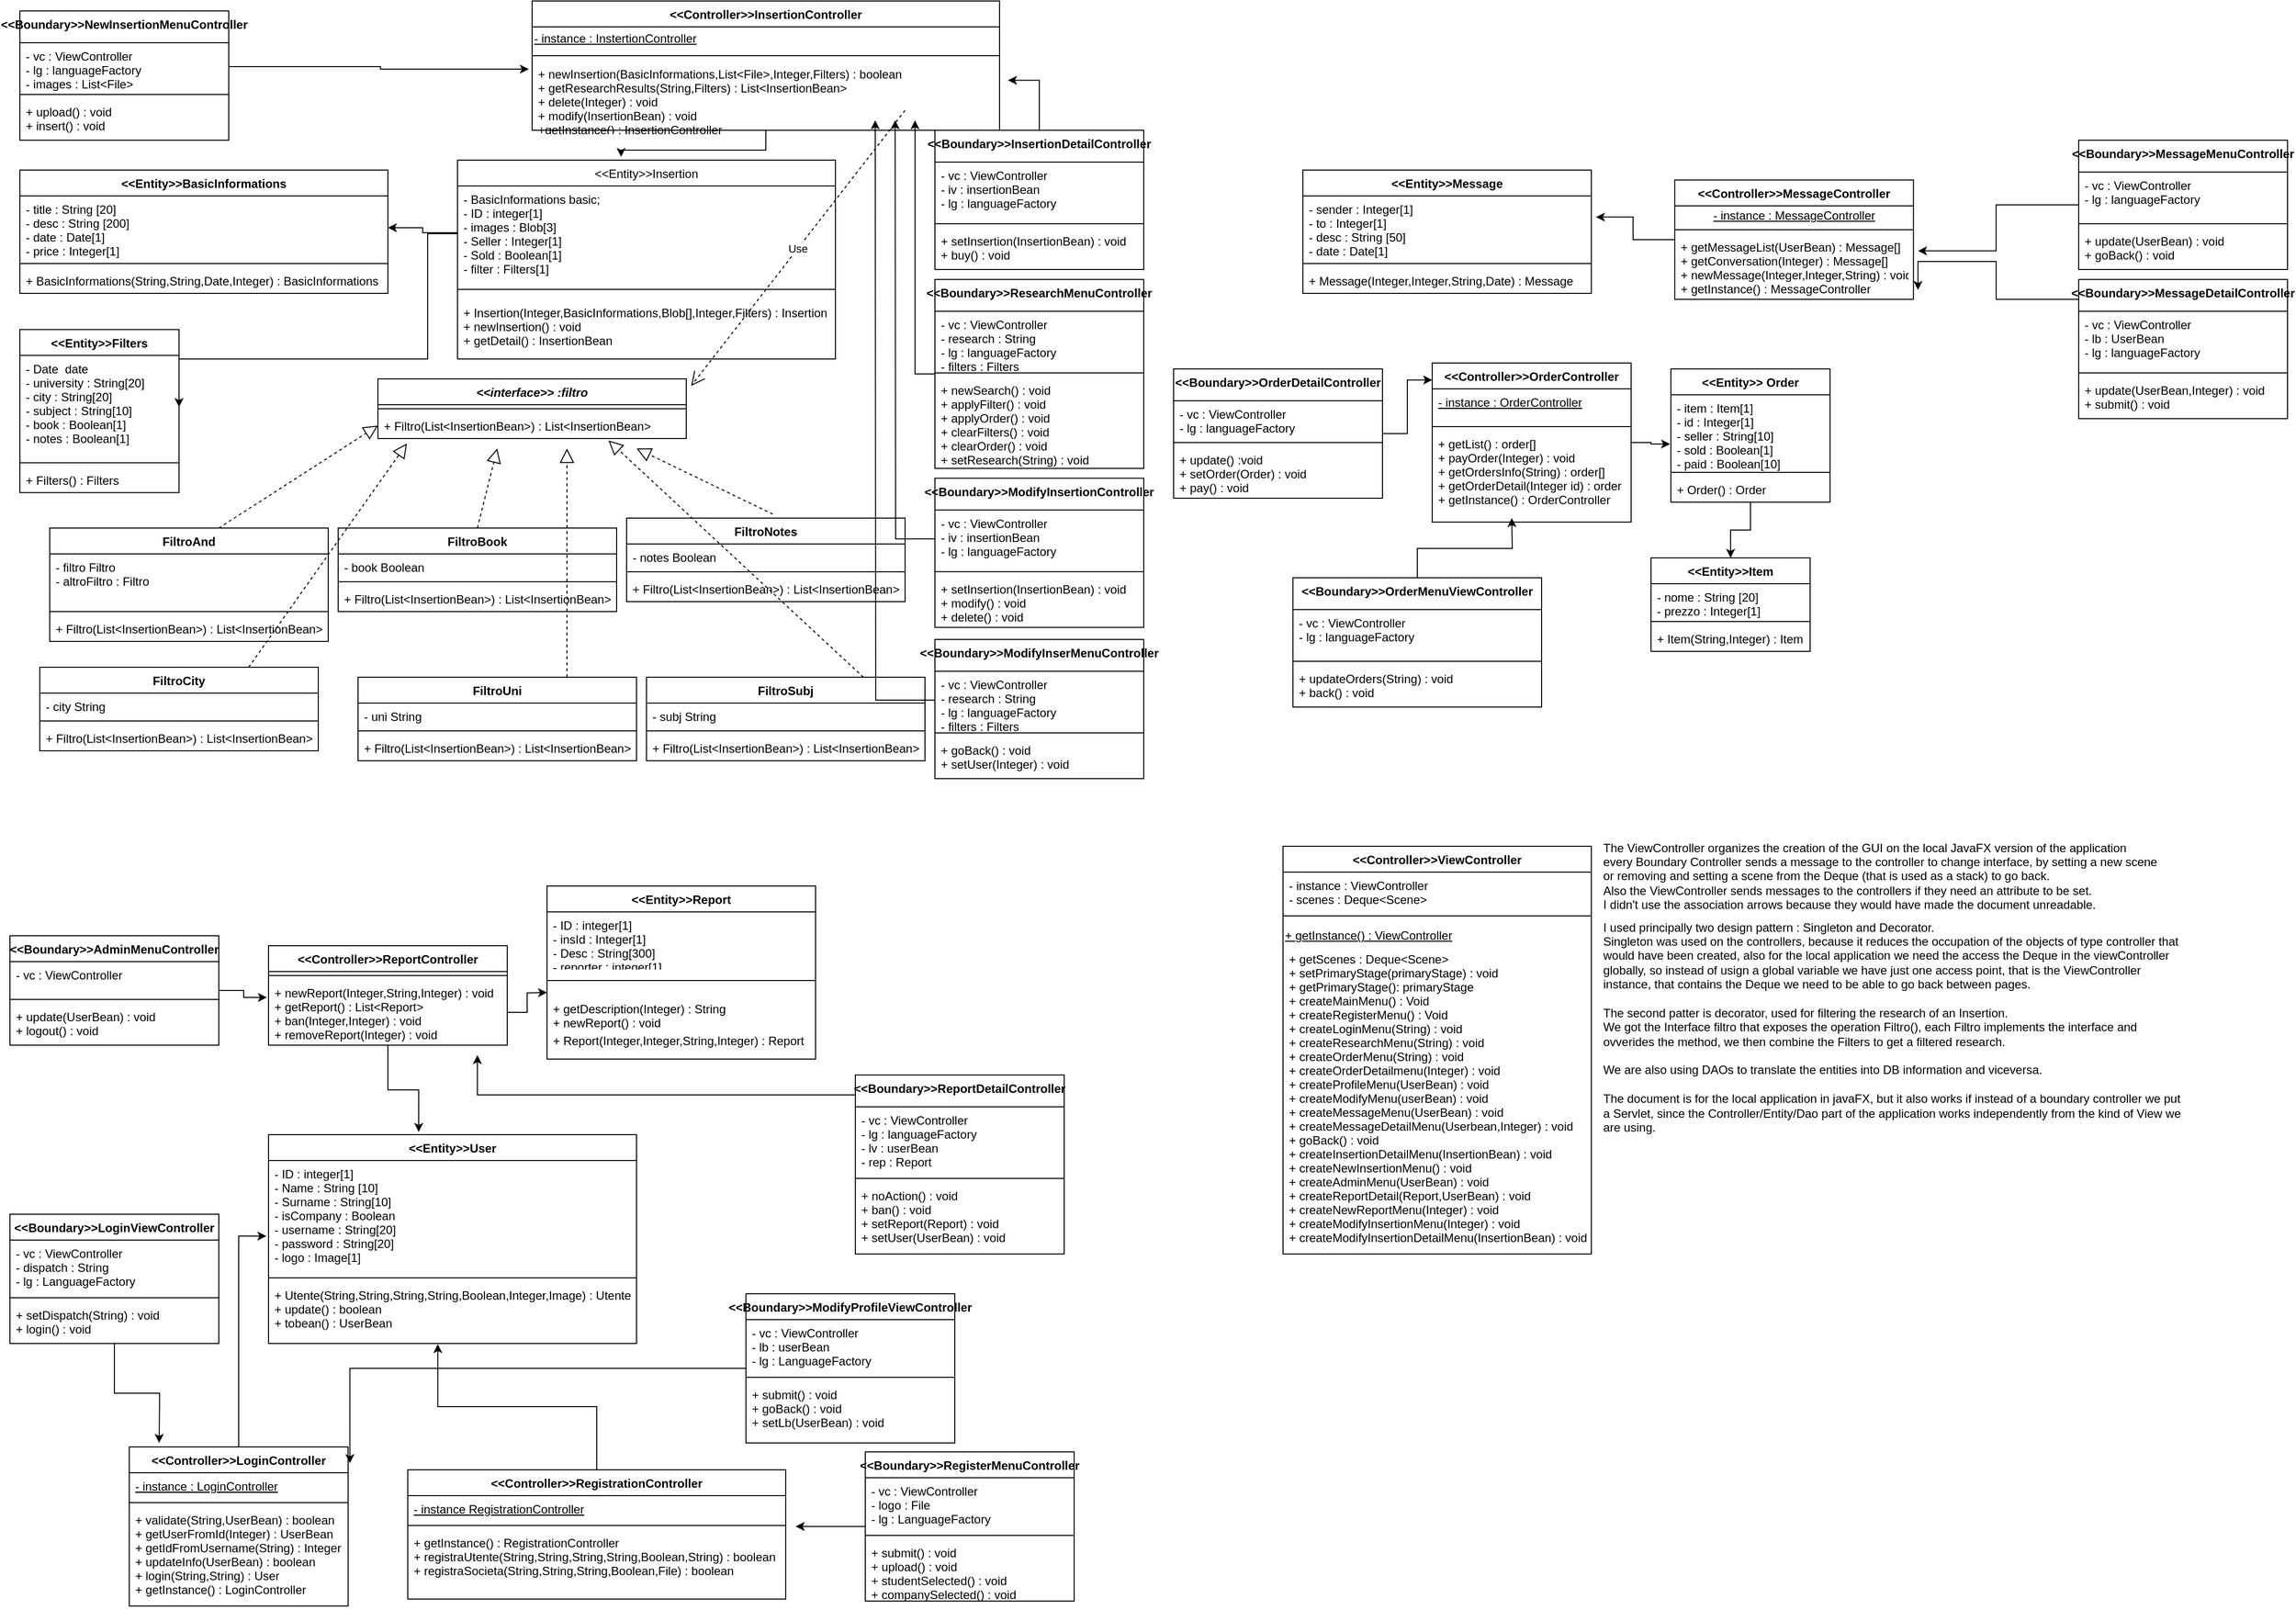 <mxfile version="12.5.3" type="device"><diagram id="Ko339q1GZ9Gst08gcn6Z" name="Page-1"><mxGraphModel dx="1086" dy="806" grid="1" gridSize="10" guides="1" tooltips="1" connect="1" arrows="1" fold="1" page="1" pageScale="1" pageWidth="1169" pageHeight="827" math="0" shadow="0"><root><mxCell id="0"/><mxCell id="1" parent="0"/><mxCell id="-6ls7DOsZusNaXEjjcUE-1" value="&lt;&lt;Entity&gt;&gt;Insertion" style="swimlane;fontStyle=0;childLayout=stackLayout;horizontal=1;startSize=26;fillColor=none;horizontalStack=0;resizeParent=1;resizeParentMax=0;resizeLast=0;collapsible=1;marginBottom=0;" parent="1" vertex="1"><mxGeometry x="460" y="160" width="380" height="200" as="geometry"/></mxCell><mxCell id="-6ls7DOsZusNaXEjjcUE-2" value="- BasicInformations basic;&#10;- ID : integer[1]&#10;- images : Blob[3]&#10;- Seller : Integer[1]&#10;- Sold : Boolean[1]&#10;- filter : Filters[1]" style="text;strokeColor=none;fillColor=none;align=left;verticalAlign=top;spacingLeft=4;spacingRight=4;overflow=hidden;rotatable=0;points=[[0,0.5],[1,0.5]];portConstraint=eastwest;" parent="-6ls7DOsZusNaXEjjcUE-1" vertex="1"><mxGeometry y="26" width="380" height="94" as="geometry"/></mxCell><mxCell id="-6ls7DOsZusNaXEjjcUE-3" value="" style="line;strokeWidth=1;fillColor=none;align=left;verticalAlign=middle;spacingTop=-1;spacingLeft=3;spacingRight=3;rotatable=0;labelPosition=right;points=[];portConstraint=eastwest;" parent="-6ls7DOsZusNaXEjjcUE-1" vertex="1"><mxGeometry y="120" width="380" height="20" as="geometry"/></mxCell><mxCell id="-6ls7DOsZusNaXEjjcUE-4" value="+ Insertion(Integer,BasicInformations,Blob[],Integer,Filters) : Insertion&#10;+ newInsertion() : void&#10;+ getDetail() : InsertionBean" style="text;strokeColor=none;fillColor=none;align=left;verticalAlign=top;spacingLeft=4;spacingRight=4;overflow=hidden;rotatable=0;points=[[0,0.5],[1,0.5]];portConstraint=eastwest;" parent="-6ls7DOsZusNaXEjjcUE-1" vertex="1"><mxGeometry y="140" width="380" height="60" as="geometry"/></mxCell><mxCell id="-6ls7DOsZusNaXEjjcUE-5" value="&lt;&lt;Entity&gt;&gt;User" style="swimlane;fontStyle=1;align=center;verticalAlign=top;childLayout=stackLayout;horizontal=1;startSize=26;horizontalStack=0;resizeParent=1;resizeParentMax=0;resizeLast=0;collapsible=1;marginBottom=0;" parent="1" vertex="1"><mxGeometry x="270" y="1140" width="370" height="210" as="geometry"/></mxCell><mxCell id="-6ls7DOsZusNaXEjjcUE-6" value="- ID : integer[1]&#10;- Name : String [10]&#10;- Surname : String[10]&#10;- isCompany : Boolean&#10;- username : String[20]&#10;- password : String[20]&#10;- logo : Image[1]" style="text;strokeColor=none;fillColor=none;align=left;verticalAlign=top;spacingLeft=4;spacingRight=4;overflow=hidden;rotatable=0;points=[[0,0.5],[1,0.5]];portConstraint=eastwest;" parent="-6ls7DOsZusNaXEjjcUE-5" vertex="1"><mxGeometry y="26" width="370" height="114" as="geometry"/></mxCell><mxCell id="-6ls7DOsZusNaXEjjcUE-7" value="" style="line;strokeWidth=1;fillColor=none;align=left;verticalAlign=middle;spacingTop=-1;spacingLeft=3;spacingRight=3;rotatable=0;labelPosition=right;points=[];portConstraint=eastwest;" parent="-6ls7DOsZusNaXEjjcUE-5" vertex="1"><mxGeometry y="140" width="370" height="8" as="geometry"/></mxCell><mxCell id="-6ls7DOsZusNaXEjjcUE-8" value="+ Utente(String,String,String,String,Boolean,Integer,Image) : Utente&#10;+ update() : boolean&#10;+ tobean() : UserBean" style="text;strokeColor=none;fillColor=none;align=left;verticalAlign=top;spacingLeft=4;spacingRight=4;overflow=hidden;rotatable=0;points=[[0,0.5],[1,0.5]];portConstraint=eastwest;" parent="-6ls7DOsZusNaXEjjcUE-5" vertex="1"><mxGeometry y="148" width="370" height="62" as="geometry"/></mxCell><mxCell id="-6ls7DOsZusNaXEjjcUE-9" value="&lt;&lt;Entity&gt;&gt;Report" style="swimlane;fontStyle=1;align=center;verticalAlign=top;childLayout=stackLayout;horizontal=1;startSize=26;horizontalStack=0;resizeParent=1;resizeParentMax=0;resizeLast=0;collapsible=1;marginBottom=0;" parent="1" vertex="1"><mxGeometry x="550" y="890" width="270" height="174" as="geometry"/></mxCell><mxCell id="-6ls7DOsZusNaXEjjcUE-10" value="- ID : integer[1]&#10;- insId : Integer[1]&#10;- Desc : String[300]&#10;- reporter : integer[1]" style="text;strokeColor=none;fillColor=none;align=left;verticalAlign=top;spacingLeft=4;spacingRight=4;overflow=hidden;rotatable=0;points=[[0,0.5],[1,0.5]];portConstraint=eastwest;" parent="-6ls7DOsZusNaXEjjcUE-9" vertex="1"><mxGeometry y="26" width="270" height="54" as="geometry"/></mxCell><mxCell id="-6ls7DOsZusNaXEjjcUE-11" value="" style="line;strokeWidth=1;fillColor=none;align=left;verticalAlign=middle;spacingTop=-1;spacingLeft=3;spacingRight=3;rotatable=0;labelPosition=right;points=[];portConstraint=eastwest;" parent="-6ls7DOsZusNaXEjjcUE-9" vertex="1"><mxGeometry y="80" width="270" height="30" as="geometry"/></mxCell><mxCell id="-6ls7DOsZusNaXEjjcUE-12" value="+ getDescription(Integer) : String&#10;+ newReport() : void" style="text;strokeColor=none;fillColor=none;align=left;verticalAlign=top;spacingLeft=4;spacingRight=4;overflow=hidden;rotatable=0;points=[[0,0.5],[1,0.5]];portConstraint=eastwest;" parent="-6ls7DOsZusNaXEjjcUE-9" vertex="1"><mxGeometry y="110" width="270" height="32" as="geometry"/></mxCell><mxCell id="-6ls7DOsZusNaXEjjcUE-13" value="+ Report(Integer,Integer,String,Integer) : Report" style="text;strokeColor=none;fillColor=none;align=left;verticalAlign=top;spacingLeft=4;spacingRight=4;overflow=hidden;rotatable=0;points=[[0,0.5],[1,0.5]];portConstraint=eastwest;" parent="-6ls7DOsZusNaXEjjcUE-9" vertex="1"><mxGeometry y="142" width="270" height="32" as="geometry"/></mxCell><mxCell id="-6ls7DOsZusNaXEjjcUE-14" value="&lt;&lt;Entity&gt;&gt;BasicInformations" style="swimlane;fontStyle=1;align=center;verticalAlign=top;childLayout=stackLayout;horizontal=1;startSize=26;horizontalStack=0;resizeParent=1;resizeParentMax=0;resizeLast=0;collapsible=1;marginBottom=0;" parent="1" vertex="1"><mxGeometry x="20" y="170" width="370" height="124" as="geometry"/></mxCell><mxCell id="-6ls7DOsZusNaXEjjcUE-15" value="- title : String [20]&#10;- desc : String [200]&#10;- date : Date[1]&#10;- price : Integer[1]" style="text;strokeColor=none;fillColor=none;align=left;verticalAlign=top;spacingLeft=4;spacingRight=4;overflow=hidden;rotatable=0;points=[[0,0.5],[1,0.5]];portConstraint=eastwest;" parent="-6ls7DOsZusNaXEjjcUE-14" vertex="1"><mxGeometry y="26" width="370" height="64" as="geometry"/></mxCell><mxCell id="-6ls7DOsZusNaXEjjcUE-16" value="" style="line;strokeWidth=1;fillColor=none;align=left;verticalAlign=middle;spacingTop=-1;spacingLeft=3;spacingRight=3;rotatable=0;labelPosition=right;points=[];portConstraint=eastwest;" parent="-6ls7DOsZusNaXEjjcUE-14" vertex="1"><mxGeometry y="90" width="370" height="8" as="geometry"/></mxCell><mxCell id="-6ls7DOsZusNaXEjjcUE-17" value="+ BasicInformations(String,String,Date,Integer) : BasicInformations" style="text;strokeColor=none;fillColor=none;align=left;verticalAlign=top;spacingLeft=4;spacingRight=4;overflow=hidden;rotatable=0;points=[[0,0.5],[1,0.5]];portConstraint=eastwest;" parent="-6ls7DOsZusNaXEjjcUE-14" vertex="1"><mxGeometry y="98" width="370" height="26" as="geometry"/></mxCell><mxCell id="-6ls7DOsZusNaXEjjcUE-18" value="&lt;&lt;Entity&gt;&gt;Filters" style="swimlane;fontStyle=1;align=center;verticalAlign=top;childLayout=stackLayout;horizontal=1;startSize=26;horizontalStack=0;resizeParent=1;resizeParentMax=0;resizeLast=0;collapsible=1;marginBottom=0;" parent="1" vertex="1"><mxGeometry x="20" y="330.33" width="160" height="164" as="geometry"/></mxCell><mxCell id="-6ls7DOsZusNaXEjjcUE-19" value="- Date  date&#10;- university : String[20]&#10;- city : String[20]&#10;- subject : String[10]&#10;- book : Boolean[1]&#10;- notes : Boolean[1]" style="text;strokeColor=none;fillColor=none;align=left;verticalAlign=top;spacingLeft=4;spacingRight=4;overflow=hidden;rotatable=0;points=[[0,0.5],[1,0.5]];portConstraint=eastwest;" parent="-6ls7DOsZusNaXEjjcUE-18" vertex="1"><mxGeometry y="26" width="160" height="104" as="geometry"/></mxCell><mxCell id="-6ls7DOsZusNaXEjjcUE-20" value="" style="line;strokeWidth=1;fillColor=none;align=left;verticalAlign=middle;spacingTop=-1;spacingLeft=3;spacingRight=3;rotatable=0;labelPosition=right;points=[];portConstraint=eastwest;" parent="-6ls7DOsZusNaXEjjcUE-18" vertex="1"><mxGeometry y="130" width="160" height="8" as="geometry"/></mxCell><mxCell id="-6ls7DOsZusNaXEjjcUE-21" value="+ Filters() : Filters" style="text;strokeColor=none;fillColor=none;align=left;verticalAlign=top;spacingLeft=4;spacingRight=4;overflow=hidden;rotatable=0;points=[[0,0.5],[1,0.5]];portConstraint=eastwest;" parent="-6ls7DOsZusNaXEjjcUE-18" vertex="1"><mxGeometry y="138" width="160" height="26" as="geometry"/></mxCell><mxCell id="-6ls7DOsZusNaXEjjcUE-22" style="edgeStyle=orthogonalEdgeStyle;rounded=0;orthogonalLoop=1;jettySize=auto;html=1;entryX=0.5;entryY=0;entryDx=0;entryDy=0;" parent="1" source="-6ls7DOsZusNaXEjjcUE-23" target="-6ls7DOsZusNaXEjjcUE-31" edge="1"><mxGeometry relative="1" as="geometry"/></mxCell><mxCell id="-6ls7DOsZusNaXEjjcUE-23" value="&lt;&lt;Entity&gt;&gt; Order" style="swimlane;fontStyle=1;align=center;verticalAlign=top;childLayout=stackLayout;horizontal=1;startSize=26;horizontalStack=0;resizeParent=1;resizeParentMax=0;resizeLast=0;collapsible=1;marginBottom=0;" parent="1" vertex="1"><mxGeometry x="1680" y="370" width="160" height="134" as="geometry"/></mxCell><mxCell id="-6ls7DOsZusNaXEjjcUE-24" value="- item : Item[1]&#10;- id : Integer[1]&#10;- seller : String[10]&#10;- sold : Boolean[1]&#10;- paid : Boolean[10]" style="text;strokeColor=none;fillColor=none;align=left;verticalAlign=top;spacingLeft=4;spacingRight=4;overflow=hidden;rotatable=0;points=[[0,0.5],[1,0.5]];portConstraint=eastwest;" parent="-6ls7DOsZusNaXEjjcUE-23" vertex="1"><mxGeometry y="26" width="160" height="74" as="geometry"/></mxCell><mxCell id="-6ls7DOsZusNaXEjjcUE-25" value="" style="line;strokeWidth=1;fillColor=none;align=left;verticalAlign=middle;spacingTop=-1;spacingLeft=3;spacingRight=3;rotatable=0;labelPosition=right;points=[];portConstraint=eastwest;" parent="-6ls7DOsZusNaXEjjcUE-23" vertex="1"><mxGeometry y="100" width="160" height="8" as="geometry"/></mxCell><mxCell id="-6ls7DOsZusNaXEjjcUE-26" value="+ Order() : Order" style="text;strokeColor=none;fillColor=none;align=left;verticalAlign=top;spacingLeft=4;spacingRight=4;overflow=hidden;rotatable=0;points=[[0,0.5],[1,0.5]];portConstraint=eastwest;" parent="-6ls7DOsZusNaXEjjcUE-23" vertex="1"><mxGeometry y="108" width="160" height="26" as="geometry"/></mxCell><mxCell id="-6ls7DOsZusNaXEjjcUE-27" value="&lt;&lt;Entity&gt;&gt;Message" style="swimlane;fontStyle=1;align=center;verticalAlign=top;childLayout=stackLayout;horizontal=1;startSize=26;horizontalStack=0;resizeParent=1;resizeParentMax=0;resizeLast=0;collapsible=1;marginBottom=0;" parent="1" vertex="1"><mxGeometry x="1310" y="170" width="290" height="124" as="geometry"/></mxCell><mxCell id="-6ls7DOsZusNaXEjjcUE-28" value="- sender : Integer[1]&#10;- to : Integer[1]&#10;- desc : String [50]&#10;- date : Date[1]" style="text;strokeColor=none;fillColor=none;align=left;verticalAlign=top;spacingLeft=4;spacingRight=4;overflow=hidden;rotatable=0;points=[[0,0.5],[1,0.5]];portConstraint=eastwest;" parent="-6ls7DOsZusNaXEjjcUE-27" vertex="1"><mxGeometry y="26" width="290" height="64" as="geometry"/></mxCell><mxCell id="-6ls7DOsZusNaXEjjcUE-29" value="" style="line;strokeWidth=1;fillColor=none;align=left;verticalAlign=middle;spacingTop=-1;spacingLeft=3;spacingRight=3;rotatable=0;labelPosition=right;points=[];portConstraint=eastwest;" parent="-6ls7DOsZusNaXEjjcUE-27" vertex="1"><mxGeometry y="90" width="290" height="8" as="geometry"/></mxCell><mxCell id="-6ls7DOsZusNaXEjjcUE-30" value="+ Message(Integer,Integer,String,Date) : Message" style="text;strokeColor=none;fillColor=none;align=left;verticalAlign=top;spacingLeft=4;spacingRight=4;overflow=hidden;rotatable=0;points=[[0,0.5],[1,0.5]];portConstraint=eastwest;" parent="-6ls7DOsZusNaXEjjcUE-27" vertex="1"><mxGeometry y="98" width="290" height="26" as="geometry"/></mxCell><mxCell id="-6ls7DOsZusNaXEjjcUE-31" value="&lt;&lt;Entity&gt;&gt;Item" style="swimlane;fontStyle=1;align=center;verticalAlign=top;childLayout=stackLayout;horizontal=1;startSize=26;horizontalStack=0;resizeParent=1;resizeParentMax=0;resizeLast=0;collapsible=1;marginBottom=0;" parent="1" vertex="1"><mxGeometry x="1660" y="560" width="160" height="94" as="geometry"/></mxCell><mxCell id="-6ls7DOsZusNaXEjjcUE-32" value="- nome : String [20]&#10;- prezzo : Integer[1]" style="text;strokeColor=none;fillColor=none;align=left;verticalAlign=top;spacingLeft=4;spacingRight=4;overflow=hidden;rotatable=0;points=[[0,0.5],[1,0.5]];portConstraint=eastwest;" parent="-6ls7DOsZusNaXEjjcUE-31" vertex="1"><mxGeometry y="26" width="160" height="34" as="geometry"/></mxCell><mxCell id="-6ls7DOsZusNaXEjjcUE-33" value="" style="line;strokeWidth=1;fillColor=none;align=left;verticalAlign=middle;spacingTop=-1;spacingLeft=3;spacingRight=3;rotatable=0;labelPosition=right;points=[];portConstraint=eastwest;" parent="-6ls7DOsZusNaXEjjcUE-31" vertex="1"><mxGeometry y="60" width="160" height="8" as="geometry"/></mxCell><mxCell id="-6ls7DOsZusNaXEjjcUE-34" value="+ Item(String,Integer) : Item" style="text;strokeColor=none;fillColor=none;align=left;verticalAlign=top;spacingLeft=4;spacingRight=4;overflow=hidden;rotatable=0;points=[[0,0.5],[1,0.5]];portConstraint=eastwest;" parent="-6ls7DOsZusNaXEjjcUE-31" vertex="1"><mxGeometry y="68" width="160" height="26" as="geometry"/></mxCell><mxCell id="-6ls7DOsZusNaXEjjcUE-36" value="&lt;&lt;interface&gt;&gt; :filtro" style="swimlane;fontStyle=3;align=center;verticalAlign=top;childLayout=stackLayout;horizontal=1;startSize=26;horizontalStack=0;resizeParent=1;resizeParentMax=0;resizeLast=0;collapsible=1;marginBottom=0;" parent="1" vertex="1"><mxGeometry x="380" y="380" width="310" height="60" as="geometry"/></mxCell><mxCell id="-6ls7DOsZusNaXEjjcUE-37" value="" style="line;strokeWidth=1;fillColor=none;align=left;verticalAlign=middle;spacingTop=-1;spacingLeft=3;spacingRight=3;rotatable=0;labelPosition=right;points=[];portConstraint=eastwest;" parent="-6ls7DOsZusNaXEjjcUE-36" vertex="1"><mxGeometry y="26" width="310" height="8" as="geometry"/></mxCell><mxCell id="-6ls7DOsZusNaXEjjcUE-38" value="+ Filtro(List&lt;InsertionBean&gt;) : List&lt;InsertionBean&gt;" style="text;strokeColor=none;fillColor=none;align=left;verticalAlign=top;spacingLeft=4;spacingRight=4;overflow=hidden;rotatable=0;points=[[0,0.5],[1,0.5]];portConstraint=eastwest;" parent="-6ls7DOsZusNaXEjjcUE-36" vertex="1"><mxGeometry y="34" width="310" height="26" as="geometry"/></mxCell><mxCell id="-6ls7DOsZusNaXEjjcUE-40" value="FiltroAnd" style="swimlane;fontStyle=1;align=center;verticalAlign=top;childLayout=stackLayout;horizontal=1;startSize=26;horizontalStack=0;resizeParent=1;resizeParentMax=0;resizeLast=0;collapsible=1;marginBottom=0;" parent="1" vertex="1"><mxGeometry x="50" y="530" width="280" height="114" as="geometry"/></mxCell><mxCell id="kYFiYVCzM0GcXdycW0IW-2" value="" style="endArrow=block;dashed=1;endFill=0;endSize=12;html=1;entryX=0;entryY=0.5;entryDx=0;entryDy=0;" parent="-6ls7DOsZusNaXEjjcUE-40" target="-6ls7DOsZusNaXEjjcUE-38" edge="1"><mxGeometry width="160" relative="1" as="geometry"><mxPoint x="170" as="sourcePoint"/><mxPoint x="330" as="targetPoint"/></mxGeometry></mxCell><mxCell id="-6ls7DOsZusNaXEjjcUE-41" value="- filtro Filtro&#10;- altroFiltro : Filtro" style="text;strokeColor=none;fillColor=none;align=left;verticalAlign=top;spacingLeft=4;spacingRight=4;overflow=hidden;rotatable=0;points=[[0,0.5],[1,0.5]];portConstraint=eastwest;" parent="-6ls7DOsZusNaXEjjcUE-40" vertex="1"><mxGeometry y="26" width="280" height="54" as="geometry"/></mxCell><mxCell id="-6ls7DOsZusNaXEjjcUE-42" value="" style="line;strokeWidth=1;fillColor=none;align=left;verticalAlign=middle;spacingTop=-1;spacingLeft=3;spacingRight=3;rotatable=0;labelPosition=right;points=[];portConstraint=eastwest;" parent="-6ls7DOsZusNaXEjjcUE-40" vertex="1"><mxGeometry y="80" width="280" height="8" as="geometry"/></mxCell><mxCell id="-6ls7DOsZusNaXEjjcUE-43" value="+ Filtro(List&lt;InsertionBean&gt;) : List&lt;InsertionBean&gt;" style="text;strokeColor=none;fillColor=none;align=left;verticalAlign=top;spacingLeft=4;spacingRight=4;overflow=hidden;rotatable=0;points=[[0,0.5],[1,0.5]];portConstraint=eastwest;" parent="-6ls7DOsZusNaXEjjcUE-40" vertex="1"><mxGeometry y="88" width="280" height="26" as="geometry"/></mxCell><mxCell id="-6ls7DOsZusNaXEjjcUE-45" value="FiltroBook" style="swimlane;fontStyle=1;align=center;verticalAlign=top;childLayout=stackLayout;horizontal=1;startSize=26;horizontalStack=0;resizeParent=1;resizeParentMax=0;resizeLast=0;collapsible=1;marginBottom=0;" parent="1" vertex="1"><mxGeometry x="340" y="530" width="280" height="84" as="geometry"/></mxCell><mxCell id="-6ls7DOsZusNaXEjjcUE-46" value="- book Boolean" style="text;strokeColor=none;fillColor=none;align=left;verticalAlign=top;spacingLeft=4;spacingRight=4;overflow=hidden;rotatable=0;points=[[0,0.5],[1,0.5]];portConstraint=eastwest;" parent="-6ls7DOsZusNaXEjjcUE-45" vertex="1"><mxGeometry y="26" width="280" height="24" as="geometry"/></mxCell><mxCell id="-6ls7DOsZusNaXEjjcUE-47" value="" style="line;strokeWidth=1;fillColor=none;align=left;verticalAlign=middle;spacingTop=-1;spacingLeft=3;spacingRight=3;rotatable=0;labelPosition=right;points=[];portConstraint=eastwest;" parent="-6ls7DOsZusNaXEjjcUE-45" vertex="1"><mxGeometry y="50" width="280" height="8" as="geometry"/></mxCell><mxCell id="-6ls7DOsZusNaXEjjcUE-48" value="+ Filtro(List&lt;InsertionBean&gt;) : List&lt;InsertionBean&gt;" style="text;strokeColor=none;fillColor=none;align=left;verticalAlign=top;spacingLeft=4;spacingRight=4;overflow=hidden;rotatable=0;points=[[0,0.5],[1,0.5]];portConstraint=eastwest;" parent="-6ls7DOsZusNaXEjjcUE-45" vertex="1"><mxGeometry y="58" width="280" height="26" as="geometry"/></mxCell><mxCell id="-6ls7DOsZusNaXEjjcUE-50" value="FiltroNotes" style="swimlane;fontStyle=1;align=center;verticalAlign=top;childLayout=stackLayout;horizontal=1;startSize=26;horizontalStack=0;resizeParent=1;resizeParentMax=0;resizeLast=0;collapsible=1;marginBottom=0;" parent="1" vertex="1"><mxGeometry x="630" y="520" width="280" height="84" as="geometry"/></mxCell><mxCell id="-6ls7DOsZusNaXEjjcUE-51" value="- notes Boolean" style="text;strokeColor=none;fillColor=none;align=left;verticalAlign=top;spacingLeft=4;spacingRight=4;overflow=hidden;rotatable=0;points=[[0,0.5],[1,0.5]];portConstraint=eastwest;" parent="-6ls7DOsZusNaXEjjcUE-50" vertex="1"><mxGeometry y="26" width="280" height="24" as="geometry"/></mxCell><mxCell id="-6ls7DOsZusNaXEjjcUE-52" value="" style="line;strokeWidth=1;fillColor=none;align=left;verticalAlign=middle;spacingTop=-1;spacingLeft=3;spacingRight=3;rotatable=0;labelPosition=right;points=[];portConstraint=eastwest;" parent="-6ls7DOsZusNaXEjjcUE-50" vertex="1"><mxGeometry y="50" width="280" height="8" as="geometry"/></mxCell><mxCell id="-6ls7DOsZusNaXEjjcUE-53" value="+ Filtro(List&lt;InsertionBean&gt;) : List&lt;InsertionBean&gt;" style="text;strokeColor=none;fillColor=none;align=left;verticalAlign=top;spacingLeft=4;spacingRight=4;overflow=hidden;rotatable=0;points=[[0,0.5],[1,0.5]];portConstraint=eastwest;" parent="-6ls7DOsZusNaXEjjcUE-50" vertex="1"><mxGeometry y="58" width="280" height="26" as="geometry"/></mxCell><mxCell id="-6ls7DOsZusNaXEjjcUE-55" value="FiltroCity" style="swimlane;fontStyle=1;align=center;verticalAlign=top;childLayout=stackLayout;horizontal=1;startSize=26;horizontalStack=0;resizeParent=1;resizeParentMax=0;resizeLast=0;collapsible=1;marginBottom=0;" parent="1" vertex="1"><mxGeometry x="40" y="670" width="280" height="84" as="geometry"/></mxCell><mxCell id="-6ls7DOsZusNaXEjjcUE-56" value="- city String" style="text;strokeColor=none;fillColor=none;align=left;verticalAlign=top;spacingLeft=4;spacingRight=4;overflow=hidden;rotatable=0;points=[[0,0.5],[1,0.5]];portConstraint=eastwest;" parent="-6ls7DOsZusNaXEjjcUE-55" vertex="1"><mxGeometry y="26" width="280" height="24" as="geometry"/></mxCell><mxCell id="-6ls7DOsZusNaXEjjcUE-57" value="" style="line;strokeWidth=1;fillColor=none;align=left;verticalAlign=middle;spacingTop=-1;spacingLeft=3;spacingRight=3;rotatable=0;labelPosition=right;points=[];portConstraint=eastwest;" parent="-6ls7DOsZusNaXEjjcUE-55" vertex="1"><mxGeometry y="50" width="280" height="8" as="geometry"/></mxCell><mxCell id="-6ls7DOsZusNaXEjjcUE-58" value="+ Filtro(List&lt;InsertionBean&gt;) : List&lt;InsertionBean&gt;" style="text;strokeColor=none;fillColor=none;align=left;verticalAlign=top;spacingLeft=4;spacingRight=4;overflow=hidden;rotatable=0;points=[[0,0.5],[1,0.5]];portConstraint=eastwest;" parent="-6ls7DOsZusNaXEjjcUE-55" vertex="1"><mxGeometry y="58" width="280" height="26" as="geometry"/></mxCell><mxCell id="-6ls7DOsZusNaXEjjcUE-60" value="FiltroUni" style="swimlane;fontStyle=1;align=center;verticalAlign=top;childLayout=stackLayout;horizontal=1;startSize=26;horizontalStack=0;resizeParent=1;resizeParentMax=0;resizeLast=0;collapsible=1;marginBottom=0;" parent="1" vertex="1"><mxGeometry x="360" y="680" width="280" height="84" as="geometry"/></mxCell><mxCell id="-6ls7DOsZusNaXEjjcUE-61" value="- uni String" style="text;strokeColor=none;fillColor=none;align=left;verticalAlign=top;spacingLeft=4;spacingRight=4;overflow=hidden;rotatable=0;points=[[0,0.5],[1,0.5]];portConstraint=eastwest;" parent="-6ls7DOsZusNaXEjjcUE-60" vertex="1"><mxGeometry y="26" width="280" height="24" as="geometry"/></mxCell><mxCell id="-6ls7DOsZusNaXEjjcUE-62" value="" style="line;strokeWidth=1;fillColor=none;align=left;verticalAlign=middle;spacingTop=-1;spacingLeft=3;spacingRight=3;rotatable=0;labelPosition=right;points=[];portConstraint=eastwest;" parent="-6ls7DOsZusNaXEjjcUE-60" vertex="1"><mxGeometry y="50" width="280" height="8" as="geometry"/></mxCell><mxCell id="-6ls7DOsZusNaXEjjcUE-63" value="+ Filtro(List&lt;InsertionBean&gt;) : List&lt;InsertionBean&gt;" style="text;strokeColor=none;fillColor=none;align=left;verticalAlign=top;spacingLeft=4;spacingRight=4;overflow=hidden;rotatable=0;points=[[0,0.5],[1,0.5]];portConstraint=eastwest;" parent="-6ls7DOsZusNaXEjjcUE-60" vertex="1"><mxGeometry y="58" width="280" height="26" as="geometry"/></mxCell><mxCell id="-6ls7DOsZusNaXEjjcUE-65" value="FiltroSubj" style="swimlane;fontStyle=1;align=center;verticalAlign=top;childLayout=stackLayout;horizontal=1;startSize=26;horizontalStack=0;resizeParent=1;resizeParentMax=0;resizeLast=0;collapsible=1;marginBottom=0;" parent="1" vertex="1"><mxGeometry x="650" y="680" width="280" height="84" as="geometry"/></mxCell><mxCell id="-6ls7DOsZusNaXEjjcUE-66" value="- subj String" style="text;strokeColor=none;fillColor=none;align=left;verticalAlign=top;spacingLeft=4;spacingRight=4;overflow=hidden;rotatable=0;points=[[0,0.5],[1,0.5]];portConstraint=eastwest;" parent="-6ls7DOsZusNaXEjjcUE-65" vertex="1"><mxGeometry y="26" width="280" height="24" as="geometry"/></mxCell><mxCell id="-6ls7DOsZusNaXEjjcUE-67" value="" style="line;strokeWidth=1;fillColor=none;align=left;verticalAlign=middle;spacingTop=-1;spacingLeft=3;spacingRight=3;rotatable=0;labelPosition=right;points=[];portConstraint=eastwest;" parent="-6ls7DOsZusNaXEjjcUE-65" vertex="1"><mxGeometry y="50" width="280" height="8" as="geometry"/></mxCell><mxCell id="-6ls7DOsZusNaXEjjcUE-68" value="+ Filtro(List&lt;InsertionBean&gt;) : List&lt;InsertionBean&gt;" style="text;strokeColor=none;fillColor=none;align=left;verticalAlign=top;spacingLeft=4;spacingRight=4;overflow=hidden;rotatable=0;points=[[0,0.5],[1,0.5]];portConstraint=eastwest;" parent="-6ls7DOsZusNaXEjjcUE-65" vertex="1"><mxGeometry y="58" width="280" height="26" as="geometry"/></mxCell><mxCell id="-6ls7DOsZusNaXEjjcUE-69" style="edgeStyle=orthogonalEdgeStyle;rounded=0;orthogonalLoop=1;jettySize=auto;html=1;entryX=0.433;entryY=-0.016;entryDx=0;entryDy=0;entryPerimeter=0;" parent="1" source="-6ls7DOsZusNaXEjjcUE-70" target="-6ls7DOsZusNaXEjjcUE-1" edge="1"><mxGeometry relative="1" as="geometry"/></mxCell><mxCell id="-6ls7DOsZusNaXEjjcUE-70" value="&lt;&lt;Controller&gt;&gt;InsertionController" style="swimlane;fontStyle=1;align=center;verticalAlign=top;childLayout=stackLayout;horizontal=1;startSize=26;horizontalStack=0;resizeParent=1;resizeParentMax=0;resizeLast=0;collapsible=1;marginBottom=0;" parent="1" vertex="1"><mxGeometry x="535" width="470" height="130" as="geometry"/></mxCell><mxCell id="JKiNBbIL7mn9H9_ubaqw-3" value="&lt;u&gt;- instance : InstertionController&lt;/u&gt;" style="text;html=1;strokeColor=none;fillColor=none;align=left;verticalAlign=middle;whiteSpace=wrap;rounded=0;" vertex="1" parent="-6ls7DOsZusNaXEjjcUE-70"><mxGeometry y="26" width="470" height="24" as="geometry"/></mxCell><mxCell id="-6ls7DOsZusNaXEjjcUE-71" value="" style="line;strokeWidth=1;fillColor=none;align=left;verticalAlign=middle;spacingTop=-1;spacingLeft=3;spacingRight=3;rotatable=0;labelPosition=right;points=[];portConstraint=eastwest;" parent="-6ls7DOsZusNaXEjjcUE-70" vertex="1"><mxGeometry y="50" width="470" height="10" as="geometry"/></mxCell><mxCell id="-6ls7DOsZusNaXEjjcUE-72" value="+ newInsertion(BasicInformations,List&lt;File&gt;,Integer,Filters) : boolean&#10;+ getResearchResults(String,Filters) : List&lt;InsertionBean&gt;&#10;+ delete(Integer) : void&#10;+ modify(InsertionBean) : void&#10;+getInstance() : InsertionController" style="text;strokeColor=none;fillColor=none;align=left;verticalAlign=top;spacingLeft=4;spacingRight=4;overflow=hidden;rotatable=0;points=[[0,0.5],[1,0.5]];portConstraint=eastwest;fontStyle=0" parent="-6ls7DOsZusNaXEjjcUE-70" vertex="1"><mxGeometry y="60" width="470" height="70" as="geometry"/></mxCell><mxCell id="-6ls7DOsZusNaXEjjcUE-73" style="edgeStyle=orthogonalEdgeStyle;rounded=0;orthogonalLoop=1;jettySize=auto;html=1;entryX=-0.006;entryY=0.667;entryDx=0;entryDy=0;entryPerimeter=0;" parent="1" source="-6ls7DOsZusNaXEjjcUE-74" target="-6ls7DOsZusNaXEjjcUE-6" edge="1"><mxGeometry relative="1" as="geometry"/></mxCell><mxCell id="-6ls7DOsZusNaXEjjcUE-74" value="&lt;&lt;Controller&gt;&gt;LoginController" style="swimlane;fontStyle=1;align=center;verticalAlign=top;childLayout=stackLayout;horizontal=1;startSize=26;horizontalStack=0;resizeParent=1;resizeParentMax=0;resizeLast=0;collapsible=1;marginBottom=0;" parent="1" vertex="1"><mxGeometry x="130" y="1454" width="220" height="160" as="geometry"/></mxCell><mxCell id="-6ls7DOsZusNaXEjjcUE-75" value="- instance : LoginController" style="text;strokeColor=none;fillColor=none;align=left;verticalAlign=top;spacingLeft=4;spacingRight=4;overflow=hidden;rotatable=0;points=[[0,0.5],[1,0.5]];portConstraint=eastwest;fontStyle=4" parent="-6ls7DOsZusNaXEjjcUE-74" vertex="1"><mxGeometry y="26" width="220" height="26" as="geometry"/></mxCell><mxCell id="-6ls7DOsZusNaXEjjcUE-76" value="" style="line;strokeWidth=1;fillColor=none;align=left;verticalAlign=middle;spacingTop=-1;spacingLeft=3;spacingRight=3;rotatable=0;labelPosition=right;points=[];portConstraint=eastwest;" parent="-6ls7DOsZusNaXEjjcUE-74" vertex="1"><mxGeometry y="52" width="220" height="8" as="geometry"/></mxCell><mxCell id="-6ls7DOsZusNaXEjjcUE-77" value="+ validate(String,UserBean) : boolean&#10;+ getUserFromId(Integer) : UserBean&#10;+ getIdFromUsername(String) : Integer&#10;+ updateInfo(UserBean) : boolean&#10;+ login(String,String) : User&#10;+ getInstance() : LoginController" style="text;strokeColor=none;fillColor=none;align=left;verticalAlign=top;spacingLeft=4;spacingRight=4;overflow=hidden;rotatable=0;points=[[0,0.5],[1,0.5]];portConstraint=eastwest;" parent="-6ls7DOsZusNaXEjjcUE-74" vertex="1"><mxGeometry y="60" width="220" height="100" as="geometry"/></mxCell><mxCell id="-6ls7DOsZusNaXEjjcUE-78" style="edgeStyle=orthogonalEdgeStyle;rounded=0;orthogonalLoop=1;jettySize=auto;html=1;entryX=1.016;entryY=0.333;entryDx=0;entryDy=0;entryPerimeter=0;" parent="1" source="-6ls7DOsZusNaXEjjcUE-79" target="-6ls7DOsZusNaXEjjcUE-28" edge="1"><mxGeometry relative="1" as="geometry"/></mxCell><mxCell id="-6ls7DOsZusNaXEjjcUE-79" value="&lt;&lt;Controller&gt;&gt;MessageController" style="swimlane;fontStyle=1;align=center;verticalAlign=top;childLayout=stackLayout;horizontal=1;startSize=26;horizontalStack=0;resizeParent=1;resizeParentMax=0;resizeLast=0;collapsible=1;marginBottom=0;" parent="1" vertex="1"><mxGeometry x="1683.86" y="180" width="240" height="120" as="geometry"/></mxCell><mxCell id="JKiNBbIL7mn9H9_ubaqw-4" value="&lt;u&gt;- instance : MessageController&lt;/u&gt;" style="text;html=1;strokeColor=none;fillColor=none;align=center;verticalAlign=middle;whiteSpace=wrap;rounded=0;" vertex="1" parent="-6ls7DOsZusNaXEjjcUE-79"><mxGeometry y="26" width="240" height="20" as="geometry"/></mxCell><mxCell id="-6ls7DOsZusNaXEjjcUE-80" value="" style="line;strokeWidth=1;fillColor=none;align=left;verticalAlign=middle;spacingTop=-1;spacingLeft=3;spacingRight=3;rotatable=0;labelPosition=right;points=[];portConstraint=eastwest;" parent="-6ls7DOsZusNaXEjjcUE-79" vertex="1"><mxGeometry y="46" width="240" height="8" as="geometry"/></mxCell><mxCell id="-6ls7DOsZusNaXEjjcUE-81" value="+ getMessageList(UserBean) : Message[]&#10;+ getConversation(Integer) : Message[]&#10;+ newMessage(Integer,Integer,String) : void&#10;+ getInstance() : MessageController" style="text;strokeColor=none;fillColor=none;align=left;verticalAlign=top;spacingLeft=4;spacingRight=4;overflow=hidden;rotatable=0;points=[[0,0.5],[1,0.5]];portConstraint=eastwest;" parent="-6ls7DOsZusNaXEjjcUE-79" vertex="1"><mxGeometry y="54" width="240" height="66" as="geometry"/></mxCell><mxCell id="-6ls7DOsZusNaXEjjcUE-82" style="edgeStyle=orthogonalEdgeStyle;rounded=0;orthogonalLoop=1;jettySize=auto;html=1;entryX=-0.005;entryY=0.669;entryDx=0;entryDy=0;entryPerimeter=0;" parent="1" source="-6ls7DOsZusNaXEjjcUE-83" target="-6ls7DOsZusNaXEjjcUE-24" edge="1"><mxGeometry relative="1" as="geometry"/></mxCell><mxCell id="-6ls7DOsZusNaXEjjcUE-83" value="&lt;&lt;Controller&gt;&gt;OrderController" style="swimlane;fontStyle=1;align=center;verticalAlign=top;childLayout=stackLayout;horizontal=1;startSize=26;horizontalStack=0;resizeParent=1;resizeParentMax=0;resizeLast=0;collapsible=1;marginBottom=0;" parent="1" vertex="1"><mxGeometry x="1440" y="364" width="200" height="160" as="geometry"/></mxCell><mxCell id="-6ls7DOsZusNaXEjjcUE-84" value="- instance : OrderController" style="text;strokeColor=none;fillColor=none;align=left;verticalAlign=top;spacingLeft=4;spacingRight=4;overflow=hidden;rotatable=0;points=[[0,0.5],[1,0.5]];portConstraint=eastwest;fontStyle=4" parent="-6ls7DOsZusNaXEjjcUE-83" vertex="1"><mxGeometry y="26" width="200" height="34" as="geometry"/></mxCell><mxCell id="-6ls7DOsZusNaXEjjcUE-85" value="" style="line;strokeWidth=1;fillColor=none;align=left;verticalAlign=middle;spacingTop=-1;spacingLeft=3;spacingRight=3;rotatable=0;labelPosition=right;points=[];portConstraint=eastwest;" parent="-6ls7DOsZusNaXEjjcUE-83" vertex="1"><mxGeometry y="60" width="200" height="8" as="geometry"/></mxCell><mxCell id="-6ls7DOsZusNaXEjjcUE-86" value="+ getList() : order[]&#10;+ payOrder(Integer) : void&#10;+ getOrdersInfo(String) : order[]&#10;+ getOrderDetail(Integer id) : order&#10;+ getInstance() : OrderController" style="text;strokeColor=none;fillColor=none;align=left;verticalAlign=top;spacingLeft=4;spacingRight=4;overflow=hidden;rotatable=0;points=[[0,0.5],[1,0.5]];portConstraint=eastwest;fontStyle=0" parent="-6ls7DOsZusNaXEjjcUE-83" vertex="1"><mxGeometry y="68" width="200" height="92" as="geometry"/></mxCell><mxCell id="-6ls7DOsZusNaXEjjcUE-87" style="edgeStyle=orthogonalEdgeStyle;rounded=0;orthogonalLoop=1;jettySize=auto;html=1;entryX=0.46;entryY=1.01;entryDx=0;entryDy=0;entryPerimeter=0;" parent="1" source="-6ls7DOsZusNaXEjjcUE-88" target="-6ls7DOsZusNaXEjjcUE-8" edge="1"><mxGeometry relative="1" as="geometry"/></mxCell><mxCell id="-6ls7DOsZusNaXEjjcUE-88" value="&lt;&lt;Controller&gt;&gt;RegistrationController" style="swimlane;fontStyle=1;align=center;verticalAlign=top;childLayout=stackLayout;horizontal=1;startSize=26;horizontalStack=0;resizeParent=1;resizeParentMax=0;resizeLast=0;collapsible=1;marginBottom=0;" parent="1" vertex="1"><mxGeometry x="410" y="1477" width="380" height="130" as="geometry"/></mxCell><mxCell id="-6ls7DOsZusNaXEjjcUE-89" value="- instance RegistrationController" style="text;strokeColor=none;fillColor=none;align=left;verticalAlign=top;spacingLeft=4;spacingRight=4;overflow=hidden;rotatable=0;points=[[0,0.5],[1,0.5]];portConstraint=eastwest;fontStyle=4" parent="-6ls7DOsZusNaXEjjcUE-88" vertex="1"><mxGeometry y="26" width="380" height="26" as="geometry"/></mxCell><mxCell id="-6ls7DOsZusNaXEjjcUE-90" value="" style="line;strokeWidth=1;fillColor=none;align=left;verticalAlign=middle;spacingTop=-1;spacingLeft=3;spacingRight=3;rotatable=0;labelPosition=right;points=[];portConstraint=eastwest;" parent="-6ls7DOsZusNaXEjjcUE-88" vertex="1"><mxGeometry y="52" width="380" height="8" as="geometry"/></mxCell><mxCell id="-6ls7DOsZusNaXEjjcUE-91" value="+ getInstance() : RegistrationController&#10;+ registraUtente(String,String,String,String,Boolean,String) : boolean&#10;+ registraSocieta(String,String,String,Boolean,File) : boolean" style="text;strokeColor=none;fillColor=none;align=left;verticalAlign=top;spacingLeft=4;spacingRight=4;overflow=hidden;rotatable=0;points=[[0,0.5],[1,0.5]];portConstraint=eastwest;" parent="-6ls7DOsZusNaXEjjcUE-88" vertex="1"><mxGeometry y="60" width="380" height="70" as="geometry"/></mxCell><mxCell id="-6ls7DOsZusNaXEjjcUE-92" style="edgeStyle=orthogonalEdgeStyle;rounded=0;orthogonalLoop=1;jettySize=auto;html=1;entryX=0.408;entryY=-0.013;entryDx=0;entryDy=0;entryPerimeter=0;" parent="1" source="-6ls7DOsZusNaXEjjcUE-93" target="-6ls7DOsZusNaXEjjcUE-5" edge="1"><mxGeometry relative="1" as="geometry"/></mxCell><mxCell id="-6ls7DOsZusNaXEjjcUE-93" value="&lt;&lt;Controller&gt;&gt;ReportController" style="swimlane;fontStyle=1;align=center;verticalAlign=top;childLayout=stackLayout;horizontal=1;startSize=26;horizontalStack=0;resizeParent=1;resizeParentMax=0;resizeLast=0;collapsible=1;marginBottom=0;" parent="1" vertex="1"><mxGeometry x="270" y="950" width="240" height="100" as="geometry"/></mxCell><mxCell id="-6ls7DOsZusNaXEjjcUE-94" value="" style="line;strokeWidth=1;fillColor=none;align=left;verticalAlign=middle;spacingTop=-1;spacingLeft=3;spacingRight=3;rotatable=0;labelPosition=right;points=[];portConstraint=eastwest;" parent="-6ls7DOsZusNaXEjjcUE-93" vertex="1"><mxGeometry y="26" width="240" height="8" as="geometry"/></mxCell><mxCell id="-6ls7DOsZusNaXEjjcUE-95" value="+ newReport(Integer,String,Integer) : void&#10;+ getReport() : List&lt;Report&gt;&#10;+ ban(Integer,Integer) : void&#10;+ removeReport(Integer) : void" style="text;strokeColor=none;fillColor=none;align=left;verticalAlign=top;spacingLeft=4;spacingRight=4;overflow=hidden;rotatable=0;points=[[0,0.5],[1,0.5]];portConstraint=eastwest;" parent="-6ls7DOsZusNaXEjjcUE-93" vertex="1"><mxGeometry y="34" width="240" height="66" as="geometry"/></mxCell><mxCell id="-6ls7DOsZusNaXEjjcUE-96" style="edgeStyle=orthogonalEdgeStyle;rounded=0;orthogonalLoop=1;jettySize=auto;html=1;" parent="1" source="-6ls7DOsZusNaXEjjcUE-95" edge="1"><mxGeometry relative="1" as="geometry"><mxPoint x="550" y="997" as="targetPoint"/></mxGeometry></mxCell><mxCell id="-6ls7DOsZusNaXEjjcUE-97" style="edgeStyle=orthogonalEdgeStyle;rounded=0;orthogonalLoop=1;jettySize=auto;html=1;entryX=1;entryY=0.5;entryDx=0;entryDy=0;" parent="1" source="-6ls7DOsZusNaXEjjcUE-2" target="-6ls7DOsZusNaXEjjcUE-15" edge="1"><mxGeometry relative="1" as="geometry"/></mxCell><mxCell id="-6ls7DOsZusNaXEjjcUE-98" style="edgeStyle=orthogonalEdgeStyle;rounded=0;orthogonalLoop=1;jettySize=auto;html=1;entryX=1;entryY=0.5;entryDx=0;entryDy=0;" parent="1" source="-6ls7DOsZusNaXEjjcUE-2" target="-6ls7DOsZusNaXEjjcUE-19" edge="1"><mxGeometry relative="1" as="geometry"><Array as="points"><mxPoint x="430" y="234"/><mxPoint x="430" y="360"/><mxPoint x="180" y="360"/></Array></mxGeometry></mxCell><mxCell id="_lGCix6zGaSCI31p31yG-6" style="edgeStyle=orthogonalEdgeStyle;rounded=0;orthogonalLoop=1;jettySize=auto;html=1;" parent="1" source="_lGCix6zGaSCI31p31yG-1" edge="1"><mxGeometry relative="1" as="geometry"><mxPoint x="160" y="1450" as="targetPoint"/></mxGeometry></mxCell><mxCell id="_lGCix6zGaSCI31p31yG-1" value="&lt;&lt;Boundary&gt;&gt;LoginViewController" style="swimlane;fontStyle=1;align=center;verticalAlign=top;childLayout=stackLayout;horizontal=1;startSize=26;horizontalStack=0;resizeParent=1;resizeParentMax=0;resizeLast=0;collapsible=1;marginBottom=0;" parent="1" vertex="1"><mxGeometry x="10" y="1220" width="210" height="130" as="geometry"/></mxCell><mxCell id="_lGCix6zGaSCI31p31yG-2" value="- vc : ViewController&#10;- dispatch : String&#10;- lg : LanguageFactory" style="text;strokeColor=none;fillColor=none;align=left;verticalAlign=top;spacingLeft=4;spacingRight=4;overflow=hidden;rotatable=0;points=[[0,0.5],[1,0.5]];portConstraint=eastwest;" parent="_lGCix6zGaSCI31p31yG-1" vertex="1"><mxGeometry y="26" width="210" height="54" as="geometry"/></mxCell><mxCell id="_lGCix6zGaSCI31p31yG-3" value="" style="line;strokeWidth=1;fillColor=none;align=left;verticalAlign=middle;spacingTop=-1;spacingLeft=3;spacingRight=3;rotatable=0;labelPosition=right;points=[];portConstraint=eastwest;" parent="_lGCix6zGaSCI31p31yG-1" vertex="1"><mxGeometry y="80" width="210" height="8" as="geometry"/></mxCell><mxCell id="_lGCix6zGaSCI31p31yG-4" value="+ setDispatch(String) : void&#10;+ login() : void" style="text;strokeColor=none;fillColor=none;align=left;verticalAlign=top;spacingLeft=4;spacingRight=4;overflow=hidden;rotatable=0;points=[[0,0.5],[1,0.5]];portConstraint=eastwest;" parent="_lGCix6zGaSCI31p31yG-1" vertex="1"><mxGeometry y="88" width="210" height="42" as="geometry"/></mxCell><mxCell id="_lGCix6zGaSCI31p31yG-11" style="edgeStyle=orthogonalEdgeStyle;rounded=0;orthogonalLoop=1;jettySize=auto;html=1;entryX=-0.007;entryY=0.273;entryDx=0;entryDy=0;entryPerimeter=0;" parent="1" source="_lGCix6zGaSCI31p31yG-7" target="-6ls7DOsZusNaXEjjcUE-95" edge="1"><mxGeometry relative="1" as="geometry"/></mxCell><mxCell id="_lGCix6zGaSCI31p31yG-7" value="&lt;&lt;Boundary&gt;&gt;AdminMenuController" style="swimlane;fontStyle=1;align=center;verticalAlign=top;childLayout=stackLayout;horizontal=1;startSize=26;horizontalStack=0;resizeParent=1;resizeParentMax=0;resizeLast=0;collapsible=1;marginBottom=0;" parent="1" vertex="1"><mxGeometry x="10" y="940" width="210" height="110" as="geometry"/></mxCell><mxCell id="_lGCix6zGaSCI31p31yG-8" value="- vc : ViewController&#10;" style="text;strokeColor=none;fillColor=none;align=left;verticalAlign=top;spacingLeft=4;spacingRight=4;overflow=hidden;rotatable=0;points=[[0,0.5],[1,0.5]];portConstraint=eastwest;" parent="_lGCix6zGaSCI31p31yG-7" vertex="1"><mxGeometry y="26" width="210" height="34" as="geometry"/></mxCell><mxCell id="_lGCix6zGaSCI31p31yG-9" value="" style="line;strokeWidth=1;fillColor=none;align=left;verticalAlign=middle;spacingTop=-1;spacingLeft=3;spacingRight=3;rotatable=0;labelPosition=right;points=[];portConstraint=eastwest;" parent="_lGCix6zGaSCI31p31yG-7" vertex="1"><mxGeometry y="60" width="210" height="8" as="geometry"/></mxCell><mxCell id="_lGCix6zGaSCI31p31yG-10" value="+ update(UserBean) : void&#10;+ logout() : void" style="text;strokeColor=none;fillColor=none;align=left;verticalAlign=top;spacingLeft=4;spacingRight=4;overflow=hidden;rotatable=0;points=[[0,0.5],[1,0.5]];portConstraint=eastwest;" parent="_lGCix6zGaSCI31p31yG-7" vertex="1"><mxGeometry y="68" width="210" height="42" as="geometry"/></mxCell><mxCell id="_lGCix6zGaSCI31p31yG-17" style="edgeStyle=orthogonalEdgeStyle;rounded=0;orthogonalLoop=1;jettySize=auto;html=1;entryX=1.018;entryY=0.282;entryDx=0;entryDy=0;entryPerimeter=0;" parent="1" source="_lGCix6zGaSCI31p31yG-13" target="-6ls7DOsZusNaXEjjcUE-72" edge="1"><mxGeometry relative="1" as="geometry"/></mxCell><mxCell id="_lGCix6zGaSCI31p31yG-13" value="&lt;&lt;Boundary&gt;&gt;InsertionDetailController" style="swimlane;fontStyle=1;align=center;verticalAlign=top;childLayout=stackLayout;horizontal=1;startSize=32;horizontalStack=0;resizeParent=1;resizeParentMax=0;resizeLast=0;collapsible=1;marginBottom=0;" parent="1" vertex="1"><mxGeometry x="940" y="130" width="210" height="140" as="geometry"/></mxCell><mxCell id="_lGCix6zGaSCI31p31yG-14" value="- vc : ViewController&#10;- iv : insertionBean&#10;- lg : languageFactory" style="text;strokeColor=none;fillColor=none;align=left;verticalAlign=top;spacingLeft=4;spacingRight=4;overflow=hidden;rotatable=0;points=[[0,0.5],[1,0.5]];portConstraint=eastwest;" parent="_lGCix6zGaSCI31p31yG-13" vertex="1"><mxGeometry y="32" width="210" height="58" as="geometry"/></mxCell><mxCell id="_lGCix6zGaSCI31p31yG-15" value="" style="line;strokeWidth=1;fillColor=none;align=left;verticalAlign=middle;spacingTop=-1;spacingLeft=3;spacingRight=3;rotatable=0;labelPosition=right;points=[];portConstraint=eastwest;" parent="_lGCix6zGaSCI31p31yG-13" vertex="1"><mxGeometry y="90" width="210" height="8" as="geometry"/></mxCell><mxCell id="_lGCix6zGaSCI31p31yG-16" value="+ setInsertion(InsertionBean) : void&#10;+ buy() : void" style="text;strokeColor=none;fillColor=none;align=left;verticalAlign=top;spacingLeft=4;spacingRight=4;overflow=hidden;rotatable=0;points=[[0,0.5],[1,0.5]];portConstraint=eastwest;" parent="_lGCix6zGaSCI31p31yG-13" vertex="1"><mxGeometry y="98" width="210" height="42" as="geometry"/></mxCell><mxCell id="_lGCix6zGaSCI31p31yG-22" style="edgeStyle=orthogonalEdgeStyle;rounded=0;orthogonalLoop=1;jettySize=auto;html=1;" parent="1" source="_lGCix6zGaSCI31p31yG-18" edge="1"><mxGeometry relative="1" as="geometry"><mxPoint x="920" y="120" as="targetPoint"/><Array as="points"><mxPoint x="920" y="375"/><mxPoint x="920" y="120"/></Array></mxGeometry></mxCell><mxCell id="_lGCix6zGaSCI31p31yG-18" value="&lt;&lt;Boundary&gt;&gt;ResearchMenuController" style="swimlane;fontStyle=1;align=center;verticalAlign=top;childLayout=stackLayout;horizontal=1;startSize=32;horizontalStack=0;resizeParent=1;resizeParentMax=0;resizeLast=0;collapsible=1;marginBottom=0;" parent="1" vertex="1"><mxGeometry x="940" y="280" width="210" height="190" as="geometry"/></mxCell><mxCell id="_lGCix6zGaSCI31p31yG-19" value="- vc : ViewController&#10;- research : String&#10;- lg : languageFactory&#10;- filters : Filters" style="text;strokeColor=none;fillColor=none;align=left;verticalAlign=top;spacingLeft=4;spacingRight=4;overflow=hidden;rotatable=0;points=[[0,0.5],[1,0.5]];portConstraint=eastwest;" parent="_lGCix6zGaSCI31p31yG-18" vertex="1"><mxGeometry y="32" width="210" height="58" as="geometry"/></mxCell><mxCell id="_lGCix6zGaSCI31p31yG-20" value="" style="line;strokeWidth=1;fillColor=none;align=left;verticalAlign=middle;spacingTop=-1;spacingLeft=3;spacingRight=3;rotatable=0;labelPosition=right;points=[];portConstraint=eastwest;" parent="_lGCix6zGaSCI31p31yG-18" vertex="1"><mxGeometry y="90" width="210" height="8" as="geometry"/></mxCell><mxCell id="_lGCix6zGaSCI31p31yG-21" value="+ newSearch() : void&#10;+ applyFilter() : void&#10;+ applyOrder() : void&#10;+ clearFilters() : void&#10;+ clearOrder() : void&#10;+ setResearch(String) : void" style="text;strokeColor=none;fillColor=none;align=left;verticalAlign=top;spacingLeft=4;spacingRight=4;overflow=hidden;rotatable=0;points=[[0,0.5],[1,0.5]];portConstraint=eastwest;" parent="_lGCix6zGaSCI31p31yG-18" vertex="1"><mxGeometry y="98" width="210" height="92" as="geometry"/></mxCell><mxCell id="_lGCix6zGaSCI31p31yG-29" style="edgeStyle=orthogonalEdgeStyle;rounded=0;orthogonalLoop=1;jettySize=auto;html=1;entryX=1.019;entryY=0.262;entryDx=0;entryDy=0;entryPerimeter=0;" parent="1" source="_lGCix6zGaSCI31p31yG-25" target="-6ls7DOsZusNaXEjjcUE-81" edge="1"><mxGeometry relative="1" as="geometry"/></mxCell><mxCell id="_lGCix6zGaSCI31p31yG-25" value="&lt;&lt;Boundary&gt;&gt;MessageMenuController" style="swimlane;fontStyle=1;align=center;verticalAlign=top;childLayout=stackLayout;horizontal=1;startSize=32;horizontalStack=0;resizeParent=1;resizeParentMax=0;resizeLast=0;collapsible=1;marginBottom=0;" parent="1" vertex="1"><mxGeometry x="2090" y="140" width="210" height="130" as="geometry"/></mxCell><mxCell id="_lGCix6zGaSCI31p31yG-26" value="- vc : ViewController&#10;- lg : languageFactory" style="text;strokeColor=none;fillColor=none;align=left;verticalAlign=top;spacingLeft=4;spacingRight=4;overflow=hidden;rotatable=0;points=[[0,0.5],[1,0.5]];portConstraint=eastwest;" parent="_lGCix6zGaSCI31p31yG-25" vertex="1"><mxGeometry y="32" width="210" height="48" as="geometry"/></mxCell><mxCell id="_lGCix6zGaSCI31p31yG-27" value="" style="line;strokeWidth=1;fillColor=none;align=left;verticalAlign=middle;spacingTop=-1;spacingLeft=3;spacingRight=3;rotatable=0;labelPosition=right;points=[];portConstraint=eastwest;" parent="_lGCix6zGaSCI31p31yG-25" vertex="1"><mxGeometry y="80" width="210" height="8" as="geometry"/></mxCell><mxCell id="_lGCix6zGaSCI31p31yG-28" value="+ update(UserBean) : void&#10;+ goBack() : void" style="text;strokeColor=none;fillColor=none;align=left;verticalAlign=top;spacingLeft=4;spacingRight=4;overflow=hidden;rotatable=0;points=[[0,0.5],[1,0.5]];portConstraint=eastwest;" parent="_lGCix6zGaSCI31p31yG-25" vertex="1"><mxGeometry y="88" width="210" height="42" as="geometry"/></mxCell><mxCell id="_lGCix6zGaSCI31p31yG-34" style="edgeStyle=orthogonalEdgeStyle;rounded=0;orthogonalLoop=1;jettySize=auto;html=1;entryX=1.019;entryY=0.857;entryDx=0;entryDy=0;entryPerimeter=0;" parent="1" source="_lGCix6zGaSCI31p31yG-30" target="-6ls7DOsZusNaXEjjcUE-81" edge="1"><mxGeometry relative="1" as="geometry"><Array as="points"><mxPoint x="2007" y="300"/><mxPoint x="2007" y="262"/></Array></mxGeometry></mxCell><mxCell id="_lGCix6zGaSCI31p31yG-30" value="&lt;&lt;Boundary&gt;&gt;MessageDetailController" style="swimlane;fontStyle=1;align=center;verticalAlign=top;childLayout=stackLayout;horizontal=1;startSize=32;horizontalStack=0;resizeParent=1;resizeParentMax=0;resizeLast=0;collapsible=1;marginBottom=0;" parent="1" vertex="1"><mxGeometry x="2090" y="280" width="210" height="140" as="geometry"/></mxCell><mxCell id="_lGCix6zGaSCI31p31yG-31" value="- vc : ViewController&#10;- lb : UserBean&#10;- lg : languageFactory" style="text;strokeColor=none;fillColor=none;align=left;verticalAlign=top;spacingLeft=4;spacingRight=4;overflow=hidden;rotatable=0;points=[[0,0.5],[1,0.5]];portConstraint=eastwest;" parent="_lGCix6zGaSCI31p31yG-30" vertex="1"><mxGeometry y="32" width="210" height="58" as="geometry"/></mxCell><mxCell id="_lGCix6zGaSCI31p31yG-32" value="" style="line;strokeWidth=1;fillColor=none;align=left;verticalAlign=middle;spacingTop=-1;spacingLeft=3;spacingRight=3;rotatable=0;labelPosition=right;points=[];portConstraint=eastwest;" parent="_lGCix6zGaSCI31p31yG-30" vertex="1"><mxGeometry y="90" width="210" height="8" as="geometry"/></mxCell><mxCell id="_lGCix6zGaSCI31p31yG-33" value="+ update(UserBean,Integer) : void&#10;+ submit() : void" style="text;strokeColor=none;fillColor=none;align=left;verticalAlign=top;spacingLeft=4;spacingRight=4;overflow=hidden;rotatable=0;points=[[0,0.5],[1,0.5]];portConstraint=eastwest;" parent="_lGCix6zGaSCI31p31yG-30" vertex="1"><mxGeometry y="98" width="210" height="42" as="geometry"/></mxCell><mxCell id="_lGCix6zGaSCI31p31yG-43" style="edgeStyle=orthogonalEdgeStyle;rounded=0;orthogonalLoop=1;jettySize=auto;html=1;" parent="1" source="_lGCix6zGaSCI31p31yG-35" edge="1"><mxGeometry relative="1" as="geometry"><mxPoint x="1520" y="520" as="targetPoint"/></mxGeometry></mxCell><mxCell id="_lGCix6zGaSCI31p31yG-35" value="&lt;&lt;Boundary&gt;&gt;OrderMenuViewController" style="swimlane;fontStyle=1;align=center;verticalAlign=top;childLayout=stackLayout;horizontal=1;startSize=32;horizontalStack=0;resizeParent=1;resizeParentMax=0;resizeLast=0;collapsible=1;marginBottom=0;" parent="1" vertex="1"><mxGeometry x="1300" y="580" width="250" height="130" as="geometry"/></mxCell><mxCell id="_lGCix6zGaSCI31p31yG-36" value="- vc : ViewController&#10;- lg : languageFactory" style="text;strokeColor=none;fillColor=none;align=left;verticalAlign=top;spacingLeft=4;spacingRight=4;overflow=hidden;rotatable=0;points=[[0,0.5],[1,0.5]];portConstraint=eastwest;" parent="_lGCix6zGaSCI31p31yG-35" vertex="1"><mxGeometry y="32" width="250" height="48" as="geometry"/></mxCell><mxCell id="_lGCix6zGaSCI31p31yG-37" value="" style="line;strokeWidth=1;fillColor=none;align=left;verticalAlign=middle;spacingTop=-1;spacingLeft=3;spacingRight=3;rotatable=0;labelPosition=right;points=[];portConstraint=eastwest;" parent="_lGCix6zGaSCI31p31yG-35" vertex="1"><mxGeometry y="80" width="250" height="8" as="geometry"/></mxCell><mxCell id="_lGCix6zGaSCI31p31yG-38" value="+ updateOrders(String) : void&#10;+ back() : void" style="text;strokeColor=none;fillColor=none;align=left;verticalAlign=top;spacingLeft=4;spacingRight=4;overflow=hidden;rotatable=0;points=[[0,0.5],[1,0.5]];portConstraint=eastwest;" parent="_lGCix6zGaSCI31p31yG-35" vertex="1"><mxGeometry y="88" width="250" height="42" as="geometry"/></mxCell><mxCell id="_lGCix6zGaSCI31p31yG-44" style="edgeStyle=orthogonalEdgeStyle;rounded=0;orthogonalLoop=1;jettySize=auto;html=1;entryX=0;entryY=0.107;entryDx=0;entryDy=0;entryPerimeter=0;" parent="1" source="_lGCix6zGaSCI31p31yG-39" target="-6ls7DOsZusNaXEjjcUE-83" edge="1"><mxGeometry relative="1" as="geometry"/></mxCell><mxCell id="_lGCix6zGaSCI31p31yG-39" value="&lt;&lt;Boundary&gt;&gt;OrderDetailController" style="swimlane;fontStyle=1;align=center;verticalAlign=top;childLayout=stackLayout;horizontal=1;startSize=32;horizontalStack=0;resizeParent=1;resizeParentMax=0;resizeLast=0;collapsible=1;marginBottom=0;" parent="1" vertex="1"><mxGeometry x="1180" y="370" width="210" height="130" as="geometry"/></mxCell><mxCell id="_lGCix6zGaSCI31p31yG-40" value="- vc : ViewController&#10;- lg : languageFactory" style="text;strokeColor=none;fillColor=none;align=left;verticalAlign=top;spacingLeft=4;spacingRight=4;overflow=hidden;rotatable=0;points=[[0,0.5],[1,0.5]];portConstraint=eastwest;" parent="_lGCix6zGaSCI31p31yG-39" vertex="1"><mxGeometry y="32" width="210" height="38" as="geometry"/></mxCell><mxCell id="_lGCix6zGaSCI31p31yG-41" value="" style="line;strokeWidth=1;fillColor=none;align=left;verticalAlign=middle;spacingTop=-1;spacingLeft=3;spacingRight=3;rotatable=0;labelPosition=right;points=[];portConstraint=eastwest;" parent="_lGCix6zGaSCI31p31yG-39" vertex="1"><mxGeometry y="70" width="210" height="8" as="geometry"/></mxCell><mxCell id="_lGCix6zGaSCI31p31yG-42" value="+ update() :void&#10;+ setOrder(Order) : void&#10;+ pay() : void" style="text;strokeColor=none;fillColor=none;align=left;verticalAlign=top;spacingLeft=4;spacingRight=4;overflow=hidden;rotatable=0;points=[[0,0.5],[1,0.5]];portConstraint=eastwest;" parent="_lGCix6zGaSCI31p31yG-39" vertex="1"><mxGeometry y="78" width="210" height="52" as="geometry"/></mxCell><mxCell id="_lGCix6zGaSCI31p31yG-49" style="edgeStyle=orthogonalEdgeStyle;rounded=0;orthogonalLoop=1;jettySize=auto;html=1;" parent="1" source="_lGCix6zGaSCI31p31yG-45" edge="1"><mxGeometry relative="1" as="geometry"><mxPoint x="480" y="1060" as="targetPoint"/><Array as="points"><mxPoint x="480" y="1100"/></Array></mxGeometry></mxCell><mxCell id="_lGCix6zGaSCI31p31yG-45" value="&lt;&lt;Boundary&gt;&gt;ReportDetailController" style="swimlane;fontStyle=1;align=center;verticalAlign=top;childLayout=stackLayout;horizontal=1;startSize=32;horizontalStack=0;resizeParent=1;resizeParentMax=0;resizeLast=0;collapsible=1;marginBottom=0;" parent="1" vertex="1"><mxGeometry x="860" y="1080" width="210" height="180" as="geometry"/></mxCell><mxCell id="_lGCix6zGaSCI31p31yG-46" value="- vc : ViewController&#10;- lg : languageFactory&#10;- lv : userBean&#10;- rep : Report" style="text;strokeColor=none;fillColor=none;align=left;verticalAlign=top;spacingLeft=4;spacingRight=4;overflow=hidden;rotatable=0;points=[[0,0.5],[1,0.5]];portConstraint=eastwest;" parent="_lGCix6zGaSCI31p31yG-45" vertex="1"><mxGeometry y="32" width="210" height="68" as="geometry"/></mxCell><mxCell id="_lGCix6zGaSCI31p31yG-47" value="" style="line;strokeWidth=1;fillColor=none;align=left;verticalAlign=middle;spacingTop=-1;spacingLeft=3;spacingRight=3;rotatable=0;labelPosition=right;points=[];portConstraint=eastwest;" parent="_lGCix6zGaSCI31p31yG-45" vertex="1"><mxGeometry y="100" width="210" height="8" as="geometry"/></mxCell><mxCell id="_lGCix6zGaSCI31p31yG-48" value="+ noAction() : void&#10;+ ban() : void&#10;+ setReport(Report) : void&#10;+ setUser(UserBean) : void" style="text;strokeColor=none;fillColor=none;align=left;verticalAlign=top;spacingLeft=4;spacingRight=4;overflow=hidden;rotatable=0;points=[[0,0.5],[1,0.5]];portConstraint=eastwest;" parent="_lGCix6zGaSCI31p31yG-45" vertex="1"><mxGeometry y="108" width="210" height="72" as="geometry"/></mxCell><mxCell id="_lGCix6zGaSCI31p31yG-54" style="edgeStyle=orthogonalEdgeStyle;rounded=0;orthogonalLoop=1;jettySize=auto;html=1;" parent="1" source="_lGCix6zGaSCI31p31yG-50" edge="1"><mxGeometry relative="1" as="geometry"><mxPoint x="800" y="1534" as="targetPoint"/></mxGeometry></mxCell><mxCell id="_lGCix6zGaSCI31p31yG-50" value="&lt;&lt;Boundary&gt;&gt;RegisterMenuController" style="swimlane;fontStyle=1;align=center;verticalAlign=top;childLayout=stackLayout;horizontal=1;startSize=26;horizontalStack=0;resizeParent=1;resizeParentMax=0;resizeLast=0;collapsible=1;marginBottom=0;" parent="1" vertex="1"><mxGeometry x="870" y="1459" width="210" height="150" as="geometry"/></mxCell><mxCell id="_lGCix6zGaSCI31p31yG-51" value="- vc : ViewController&#10;- logo : File&#10;- lg : LanguageFactory" style="text;strokeColor=none;fillColor=none;align=left;verticalAlign=top;spacingLeft=4;spacingRight=4;overflow=hidden;rotatable=0;points=[[0,0.5],[1,0.5]];portConstraint=eastwest;" parent="_lGCix6zGaSCI31p31yG-50" vertex="1"><mxGeometry y="26" width="210" height="54" as="geometry"/></mxCell><mxCell id="_lGCix6zGaSCI31p31yG-52" value="" style="line;strokeWidth=1;fillColor=none;align=left;verticalAlign=middle;spacingTop=-1;spacingLeft=3;spacingRight=3;rotatable=0;labelPosition=right;points=[];portConstraint=eastwest;" parent="_lGCix6zGaSCI31p31yG-50" vertex="1"><mxGeometry y="80" width="210" height="8" as="geometry"/></mxCell><mxCell id="_lGCix6zGaSCI31p31yG-53" value="+ submit() : void&#10;+ upload() : void&#10;+ studentSelected() : void&#10;+ companySelected() : void" style="text;strokeColor=none;fillColor=none;align=left;verticalAlign=top;spacingLeft=4;spacingRight=4;overflow=hidden;rotatable=0;points=[[0,0.5],[1,0.5]];portConstraint=eastwest;" parent="_lGCix6zGaSCI31p31yG-50" vertex="1"><mxGeometry y="88" width="210" height="62" as="geometry"/></mxCell><mxCell id="_lGCix6zGaSCI31p31yG-56" value="&lt;&lt;Boundary&gt;&gt;NewInsertionMenuController" style="swimlane;fontStyle=1;align=center;verticalAlign=top;childLayout=stackLayout;horizontal=1;startSize=32;horizontalStack=0;resizeParent=1;resizeParentMax=0;resizeLast=0;collapsible=1;marginBottom=0;" parent="1" vertex="1"><mxGeometry x="20" y="10" width="210" height="130" as="geometry"/></mxCell><mxCell id="_lGCix6zGaSCI31p31yG-57" value="- vc : ViewController&#10;- lg : languageFactory&#10;- images : List&lt;File&gt;" style="text;strokeColor=none;fillColor=none;align=left;verticalAlign=top;spacingLeft=4;spacingRight=4;overflow=hidden;rotatable=0;points=[[0,0.5],[1,0.5]];portConstraint=eastwest;" parent="_lGCix6zGaSCI31p31yG-56" vertex="1"><mxGeometry y="32" width="210" height="48" as="geometry"/></mxCell><mxCell id="_lGCix6zGaSCI31p31yG-58" value="" style="line;strokeWidth=1;fillColor=none;align=left;verticalAlign=middle;spacingTop=-1;spacingLeft=3;spacingRight=3;rotatable=0;labelPosition=right;points=[];portConstraint=eastwest;" parent="_lGCix6zGaSCI31p31yG-56" vertex="1"><mxGeometry y="80" width="210" height="8" as="geometry"/></mxCell><mxCell id="_lGCix6zGaSCI31p31yG-59" value="+ upload() : void&#10;+ insert() : void" style="text;strokeColor=none;fillColor=none;align=left;verticalAlign=top;spacingLeft=4;spacingRight=4;overflow=hidden;rotatable=0;points=[[0,0.5],[1,0.5]];portConstraint=eastwest;" parent="_lGCix6zGaSCI31p31yG-56" vertex="1"><mxGeometry y="88" width="210" height="42" as="geometry"/></mxCell><mxCell id="_lGCix6zGaSCI31p31yG-61" style="edgeStyle=orthogonalEdgeStyle;rounded=0;orthogonalLoop=1;jettySize=auto;html=1;entryX=-0.007;entryY=0.122;entryDx=0;entryDy=0;entryPerimeter=0;" parent="1" source="_lGCix6zGaSCI31p31yG-57" target="-6ls7DOsZusNaXEjjcUE-72" edge="1"><mxGeometry relative="1" as="geometry"/></mxCell><mxCell id="_lGCix6zGaSCI31p31yG-66" style="edgeStyle=orthogonalEdgeStyle;rounded=0;orthogonalLoop=1;jettySize=auto;html=1;entryX=1.008;entryY=0.102;entryDx=0;entryDy=0;entryPerimeter=0;" parent="1" source="_lGCix6zGaSCI31p31yG-62" target="-6ls7DOsZusNaXEjjcUE-74" edge="1"><mxGeometry relative="1" as="geometry"/></mxCell><mxCell id="_lGCix6zGaSCI31p31yG-62" value="&lt;&lt;Boundary&gt;&gt;ModifyProfileViewController" style="swimlane;fontStyle=1;align=center;verticalAlign=top;childLayout=stackLayout;horizontal=1;startSize=26;horizontalStack=0;resizeParent=1;resizeParentMax=0;resizeLast=0;collapsible=1;marginBottom=0;" parent="1" vertex="1"><mxGeometry x="750" y="1300" width="210" height="150" as="geometry"/></mxCell><mxCell id="_lGCix6zGaSCI31p31yG-63" value="- vc : ViewController&#10;- lb : userBean&#10;- lg : LanguageFactory" style="text;strokeColor=none;fillColor=none;align=left;verticalAlign=top;spacingLeft=4;spacingRight=4;overflow=hidden;rotatable=0;points=[[0,0.5],[1,0.5]];portConstraint=eastwest;" parent="_lGCix6zGaSCI31p31yG-62" vertex="1"><mxGeometry y="26" width="210" height="54" as="geometry"/></mxCell><mxCell id="_lGCix6zGaSCI31p31yG-64" value="" style="line;strokeWidth=1;fillColor=none;align=left;verticalAlign=middle;spacingTop=-1;spacingLeft=3;spacingRight=3;rotatable=0;labelPosition=right;points=[];portConstraint=eastwest;" parent="_lGCix6zGaSCI31p31yG-62" vertex="1"><mxGeometry y="80" width="210" height="8" as="geometry"/></mxCell><mxCell id="_lGCix6zGaSCI31p31yG-65" value="+ submit() : void&#10;+ goBack() : void&#10;+ setLb(UserBean) : void" style="text;strokeColor=none;fillColor=none;align=left;verticalAlign=top;spacingLeft=4;spacingRight=4;overflow=hidden;rotatable=0;points=[[0,0.5],[1,0.5]];portConstraint=eastwest;" parent="_lGCix6zGaSCI31p31yG-62" vertex="1"><mxGeometry y="88" width="210" height="62" as="geometry"/></mxCell><mxCell id="kYFiYVCzM0GcXdycW0IW-1" value="" style="endArrow=block;dashed=1;endFill=0;endSize=12;html=1;entryX=0.094;entryY=1.192;entryDx=0;entryDy=0;entryPerimeter=0;exitX=0.75;exitY=0;exitDx=0;exitDy=0;" parent="1" source="-6ls7DOsZusNaXEjjcUE-55" target="-6ls7DOsZusNaXEjjcUE-38" edge="1"><mxGeometry width="160" relative="1" as="geometry"><mxPoint x="320" y="708" as="sourcePoint"/><mxPoint x="480" y="708" as="targetPoint"/></mxGeometry></mxCell><mxCell id="kYFiYVCzM0GcXdycW0IW-3" value="" style="endArrow=block;dashed=1;endFill=0;endSize=12;html=1;exitX=0.5;exitY=0;exitDx=0;exitDy=0;entryX=0.387;entryY=1.385;entryDx=0;entryDy=0;entryPerimeter=0;" parent="1" source="-6ls7DOsZusNaXEjjcUE-45" target="-6ls7DOsZusNaXEjjcUE-38" edge="1"><mxGeometry width="160" relative="1" as="geometry"><mxPoint x="410" y="500" as="sourcePoint"/><mxPoint x="570" y="500" as="targetPoint"/></mxGeometry></mxCell><mxCell id="kYFiYVCzM0GcXdycW0IW-4" value="" style="endArrow=block;dashed=1;endFill=0;endSize=12;html=1;exitX=0.75;exitY=0;exitDx=0;exitDy=0;entryX=0.613;entryY=1.385;entryDx=0;entryDy=0;entryPerimeter=0;" parent="1" source="-6ls7DOsZusNaXEjjcUE-60" target="-6ls7DOsZusNaXEjjcUE-38" edge="1"><mxGeometry width="160" relative="1" as="geometry"><mxPoint x="540" y="480" as="sourcePoint"/><mxPoint x="700" y="480" as="targetPoint"/></mxGeometry></mxCell><mxCell id="kYFiYVCzM0GcXdycW0IW-5" value="" style="endArrow=block;dashed=1;endFill=0;endSize=12;html=1;exitX=0.525;exitY=-0.048;exitDx=0;exitDy=0;exitPerimeter=0;entryX=0.839;entryY=1.385;entryDx=0;entryDy=0;entryPerimeter=0;" parent="1" source="-6ls7DOsZusNaXEjjcUE-50" target="-6ls7DOsZusNaXEjjcUE-38" edge="1"><mxGeometry width="160" relative="1" as="geometry"><mxPoint x="720" y="480" as="sourcePoint"/><mxPoint x="880" y="480" as="targetPoint"/></mxGeometry></mxCell><mxCell id="kYFiYVCzM0GcXdycW0IW-6" value="" style="endArrow=block;dashed=1;endFill=0;endSize=12;html=1;exitX=0.779;exitY=0;exitDx=0;exitDy=0;exitPerimeter=0;entryX=0.748;entryY=1.077;entryDx=0;entryDy=0;entryPerimeter=0;" parent="1" source="-6ls7DOsZusNaXEjjcUE-65" target="-6ls7DOsZusNaXEjjcUE-38" edge="1"><mxGeometry width="160" relative="1" as="geometry"><mxPoint x="900" y="630" as="sourcePoint"/><mxPoint x="1060" y="630" as="targetPoint"/></mxGeometry></mxCell><mxCell id="kYFiYVCzM0GcXdycW0IW-7" value="Use" style="endArrow=open;endSize=12;dashed=1;html=1;entryX=1.016;entryY=0.117;entryDx=0;entryDy=0;entryPerimeter=0;" parent="1" target="-6ls7DOsZusNaXEjjcUE-36" edge="1"><mxGeometry width="160" relative="1" as="geometry"><mxPoint x="910" y="110" as="sourcePoint"/><mxPoint x="940" y="410" as="targetPoint"/></mxGeometry></mxCell><mxCell id="TqCv7NtTnEUG6Wem9W9P-1" value="&lt;&lt;Boundary&gt;&gt;ModifyInsertionController" style="swimlane;fontStyle=1;align=center;verticalAlign=top;childLayout=stackLayout;horizontal=1;startSize=32;horizontalStack=0;resizeParent=1;resizeParentMax=0;resizeLast=0;collapsible=1;marginBottom=0;" parent="1" vertex="1"><mxGeometry x="940" y="479.88" width="210" height="150" as="geometry"/></mxCell><mxCell id="TqCv7NtTnEUG6Wem9W9P-2" value="- vc : ViewController&#10;- iv : insertionBean&#10;- lg : languageFactory" style="text;strokeColor=none;fillColor=none;align=left;verticalAlign=top;spacingLeft=4;spacingRight=4;overflow=hidden;rotatable=0;points=[[0,0.5],[1,0.5]];portConstraint=eastwest;" parent="TqCv7NtTnEUG6Wem9W9P-1" vertex="1"><mxGeometry y="32" width="210" height="58" as="geometry"/></mxCell><mxCell id="TqCv7NtTnEUG6Wem9W9P-3" value="" style="line;strokeWidth=1;fillColor=none;align=left;verticalAlign=middle;spacingTop=-1;spacingLeft=3;spacingRight=3;rotatable=0;labelPosition=right;points=[];portConstraint=eastwest;" parent="TqCv7NtTnEUG6Wem9W9P-1" vertex="1"><mxGeometry y="90" width="210" height="8" as="geometry"/></mxCell><mxCell id="TqCv7NtTnEUG6Wem9W9P-4" value="+ setInsertion(InsertionBean) : void&#10;+ modify() : void&#10;+ delete() : void" style="text;strokeColor=none;fillColor=none;align=left;verticalAlign=top;spacingLeft=4;spacingRight=4;overflow=hidden;rotatable=0;points=[[0,0.5],[1,0.5]];portConstraint=eastwest;" parent="TqCv7NtTnEUG6Wem9W9P-1" vertex="1"><mxGeometry y="98" width="210" height="52" as="geometry"/></mxCell><mxCell id="TqCv7NtTnEUG6Wem9W9P-10" style="edgeStyle=orthogonalEdgeStyle;rounded=0;orthogonalLoop=1;jettySize=auto;html=1;" parent="1" source="TqCv7NtTnEUG6Wem9W9P-2" edge="1"><mxGeometry relative="1" as="geometry"><mxPoint x="900" y="120" as="targetPoint"/></mxGeometry></mxCell><mxCell id="TqCv7NtTnEUG6Wem9W9P-11" style="edgeStyle=orthogonalEdgeStyle;rounded=0;orthogonalLoop=1;jettySize=auto;html=1;" parent="1" source="TqCv7NtTnEUG6Wem9W9P-7" edge="1"><mxGeometry relative="1" as="geometry"><mxPoint x="880" y="120" as="targetPoint"/></mxGeometry></mxCell><mxCell id="TqCv7NtTnEUG6Wem9W9P-6" value="&lt;&lt;Boundary&gt;&gt;ModifyInserMenuController" style="swimlane;fontStyle=1;align=center;verticalAlign=top;childLayout=stackLayout;horizontal=1;startSize=32;horizontalStack=0;resizeParent=1;resizeParentMax=0;resizeLast=0;collapsible=1;marginBottom=0;" parent="1" vertex="1"><mxGeometry x="940" y="642" width="210" height="140" as="geometry"/></mxCell><mxCell id="TqCv7NtTnEUG6Wem9W9P-7" value="- vc : ViewController&#10;- research : String&#10;- lg : languageFactory&#10;- filters : Filters" style="text;strokeColor=none;fillColor=none;align=left;verticalAlign=top;spacingLeft=4;spacingRight=4;overflow=hidden;rotatable=0;points=[[0,0.5],[1,0.5]];portConstraint=eastwest;" parent="TqCv7NtTnEUG6Wem9W9P-6" vertex="1"><mxGeometry y="32" width="210" height="58" as="geometry"/></mxCell><mxCell id="TqCv7NtTnEUG6Wem9W9P-8" value="" style="line;strokeWidth=1;fillColor=none;align=left;verticalAlign=middle;spacingTop=-1;spacingLeft=3;spacingRight=3;rotatable=0;labelPosition=right;points=[];portConstraint=eastwest;" parent="TqCv7NtTnEUG6Wem9W9P-6" vertex="1"><mxGeometry y="90" width="210" height="8" as="geometry"/></mxCell><mxCell id="TqCv7NtTnEUG6Wem9W9P-9" value="+ goBack() : void&#10;+ setUser(Integer) : void" style="text;strokeColor=none;fillColor=none;align=left;verticalAlign=top;spacingLeft=4;spacingRight=4;overflow=hidden;rotatable=0;points=[[0,0.5],[1,0.5]];portConstraint=eastwest;" parent="TqCv7NtTnEUG6Wem9W9P-6" vertex="1"><mxGeometry y="98" width="210" height="42" as="geometry"/></mxCell><mxCell id="JKiNBbIL7mn9H9_ubaqw-5" value="&lt;&lt;Controller&gt;&gt;ViewController" style="swimlane;fontStyle=1;align=center;verticalAlign=top;childLayout=stackLayout;horizontal=1;startSize=26;horizontalStack=0;resizeParent=1;resizeParentMax=0;resizeLast=0;collapsible=1;marginBottom=0;" vertex="1" parent="1"><mxGeometry x="1290" y="850" width="310" height="410" as="geometry"/></mxCell><mxCell id="JKiNBbIL7mn9H9_ubaqw-6" value="- instance : ViewController&#10;- scenes : Deque&lt;Scene&gt;" style="text;strokeColor=none;fillColor=none;align=left;verticalAlign=top;spacingLeft=4;spacingRight=4;overflow=hidden;rotatable=0;points=[[0,0.5],[1,0.5]];portConstraint=eastwest;" vertex="1" parent="JKiNBbIL7mn9H9_ubaqw-5"><mxGeometry y="26" width="310" height="34" as="geometry"/></mxCell><mxCell id="JKiNBbIL7mn9H9_ubaqw-7" value="" style="line;strokeWidth=1;fillColor=none;align=left;verticalAlign=middle;spacingTop=-1;spacingLeft=3;spacingRight=3;rotatable=0;labelPosition=right;points=[];portConstraint=eastwest;" vertex="1" parent="JKiNBbIL7mn9H9_ubaqw-5"><mxGeometry y="60" width="310" height="20" as="geometry"/></mxCell><mxCell id="JKiNBbIL7mn9H9_ubaqw-10" value="&lt;u&gt;+ getInstance() : ViewController&lt;/u&gt;" style="text;html=1;align=left;verticalAlign=middle;resizable=0;points=[];autosize=1;" vertex="1" parent="JKiNBbIL7mn9H9_ubaqw-5"><mxGeometry y="80" width="310" height="20" as="geometry"/></mxCell><mxCell id="JKiNBbIL7mn9H9_ubaqw-8" value="+ getScenes : Deque&lt;Scene&gt;&#10;+ setPrimaryStage(primaryStage) : void&#10;+ getPrimaryStage(): primaryStage&#10;+ createMainMenu() : Void&#10;+ createRegisterMenu() : Void&#10;+ createLoginMenu(String) : void&#10;+ createResearchMenu(String) : void&#10;+ createOrderMenu(String) : void&#10;+ createOrderDetailmenu(Integer) : void&#10;+ createProfileMenu(UserBean) : void&#10;+ createModifyMenu(userBean) : void&#10;+ createMessageMenu(UserBean) : void&#10;+ createMessageDetailMenu(Userbean,Integer) : void&#10;+ goBack() : void&#10;+ createInsertionDetailMenu(InsertionBean) : void&#10;+ createNewInsertionMenu() : void&#10;+ createAdminMenu(UserBean) : void&#10;+ createReportDetail(Report,UserBean) : void&#10;+ createNewReportMenu(Integer) : void&#10;+ createModifyInsertionMenu(Integer) : void&#10;+ createModifyInsertionDetailMenu(InsertionBean) : void&#10;" style="text;strokeColor=none;fillColor=none;align=left;verticalAlign=top;spacingLeft=4;spacingRight=4;overflow=hidden;rotatable=0;points=[[0,0.5],[1,0.5]];portConstraint=eastwest;fontStyle=0" vertex="1" parent="JKiNBbIL7mn9H9_ubaqw-5"><mxGeometry y="100" width="310" height="310" as="geometry"/></mxCell><mxCell id="JKiNBbIL7mn9H9_ubaqw-13" value="The ViewController organizes the creation of the GUI on the local JavaFX version of the application&lt;br&gt;every Boundary Controller sends a message to the controller to change interface, by setting a new scene&amp;nbsp;&lt;br&gt;or removing and setting a scene from the Deque (that is used as a stack) to go back.&lt;br&gt;Also the ViewController sends messages to the controllers if they need an attribute to be set.&lt;br&gt;I didn't use the association arrows because they would have made the document unreadable." style="text;html=1;align=left;verticalAlign=middle;resizable=0;points=[];autosize=1;" vertex="1" parent="1"><mxGeometry x="1610" y="840" width="580" height="80" as="geometry"/></mxCell><mxCell id="JKiNBbIL7mn9H9_ubaqw-14" value="I used principally two design pattern : Singleton and Decorator. &lt;br&gt;Singleton was used on the controllers, because it reduces the occupation of the objects of type controller that would have been created, also for the local application we need the access the Deque in the viewController globally, so instead of usign a global variable we have just one access point, that is the ViewController instance, that contains the Deque we need to be able to go back between pages.&lt;br&gt;&lt;br&gt;The second patter is decorator, used for filtering the research of an Insertion.&lt;br&gt;We got the Interface filtro that exposes the operation Filtro(), each Filtro implements the interface and ovverides the method, we then combine the Filters to get a filtered research.&lt;br&gt;&lt;br&gt;We are also using DAOs to translate the entities into DB information and viceversa.&lt;br&gt;&lt;br&gt;The document is for the local application in javaFX, but it also works if instead of a boundary controller we put a Servlet, since the Controller/Entity/Dao part of the application works independently from the kind of View we are using." style="text;html=1;strokeColor=none;fillColor=none;align=left;verticalAlign=middle;whiteSpace=wrap;rounded=0;" vertex="1" parent="1"><mxGeometry x="1610" y="920" width="590" height="224" as="geometry"/></mxCell></root></mxGraphModel></diagram></mxfile>